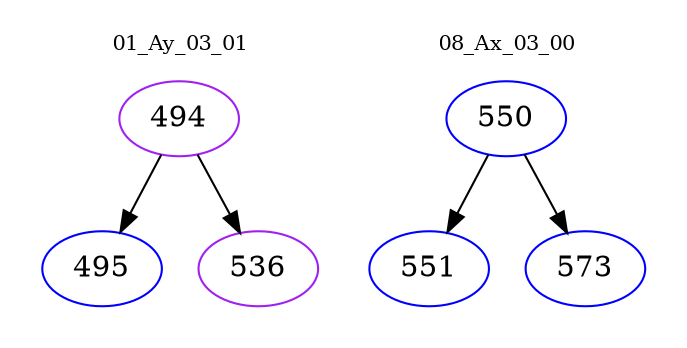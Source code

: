 digraph{
subgraph cluster_0 {
color = white
label = "01_Ay_03_01";
fontsize=10;
T0_494 [label="494", color="purple"]
T0_494 -> T0_495 [color="black"]
T0_495 [label="495", color="blue"]
T0_494 -> T0_536 [color="black"]
T0_536 [label="536", color="purple"]
}
subgraph cluster_1 {
color = white
label = "08_Ax_03_00";
fontsize=10;
T1_550 [label="550", color="blue"]
T1_550 -> T1_551 [color="black"]
T1_551 [label="551", color="blue"]
T1_550 -> T1_573 [color="black"]
T1_573 [label="573", color="blue"]
}
}
